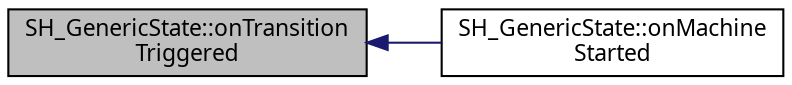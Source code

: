 digraph "SH_GenericState::onTransitionTriggered"
{
 // INTERACTIVE_SVG=YES
  bgcolor="transparent";
  edge [fontname="Verdana",fontsize="11",labelfontname="Verdana",labelfontsize="11"];
  node [fontname="Verdana",fontsize="11",shape=record];
  rankdir="LR";
  Node1 [label="SH_GenericState::onTransition\lTriggered",height=0.2,width=0.4,color="black", fillcolor="grey75", style="filled" fontcolor="black"];
  Node1 -> Node2 [dir="back",color="midnightblue",fontsize="11",style="solid",fontname="Verdana"];
  Node2 [label="SH_GenericState::onMachine\lStarted",height=0.2,width=0.4,color="black",URL="$classSH__GenericState.html#a4bf70be0a8f92cd7d6dacd953df90f52"];
}
